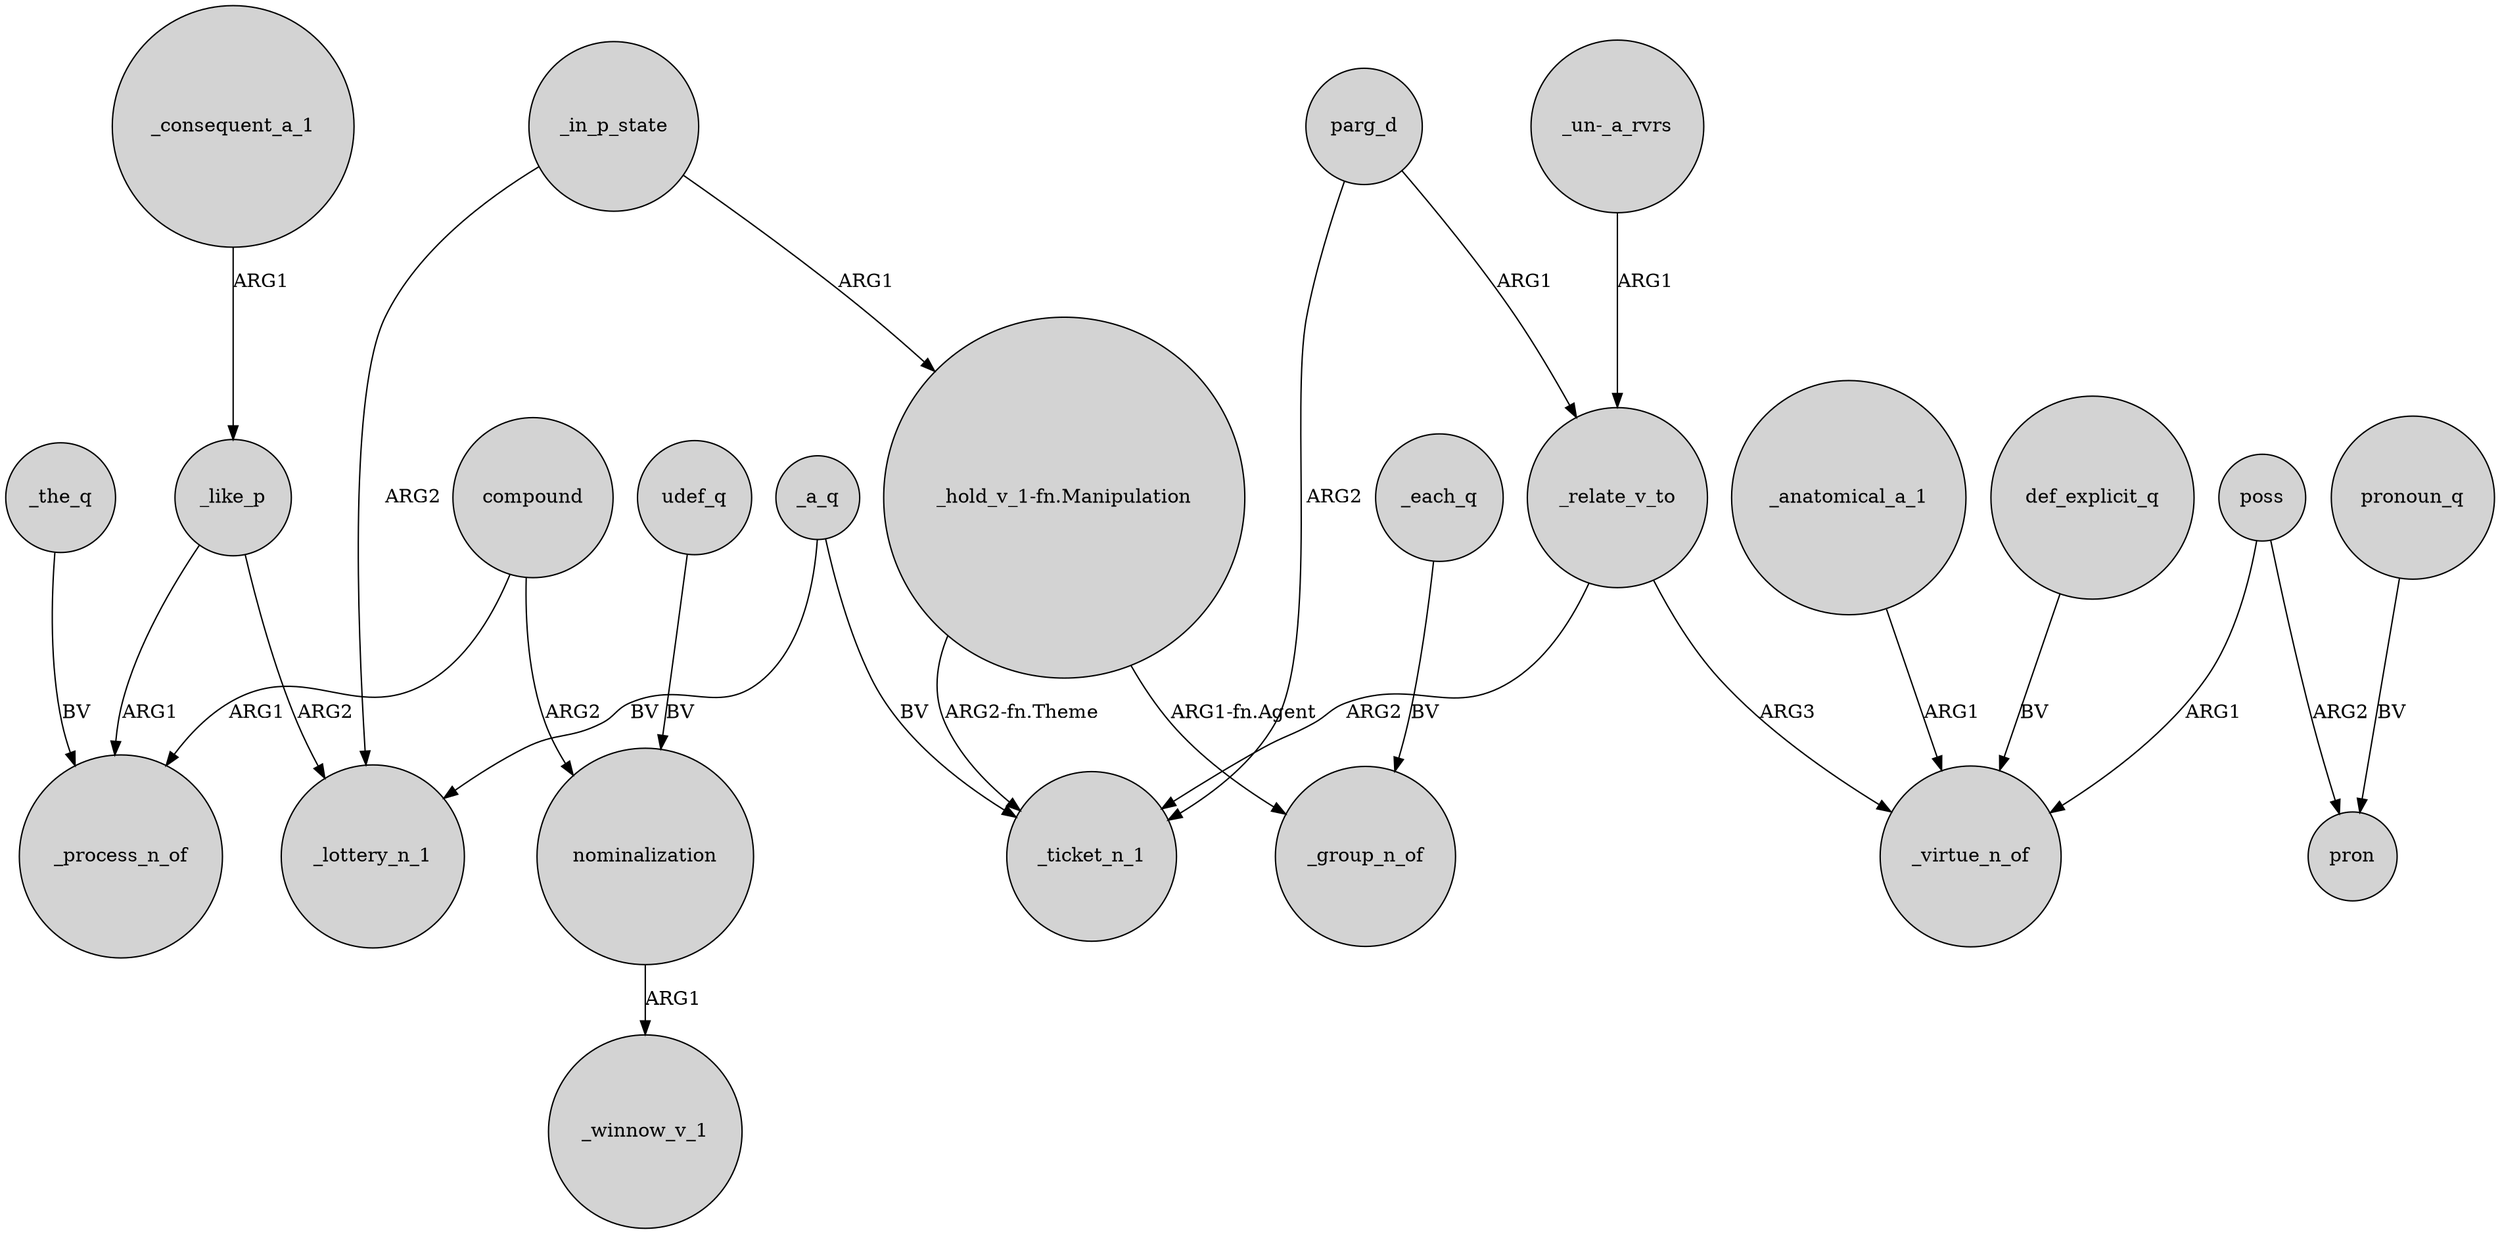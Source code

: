 digraph {
	node [shape=circle style=filled]
	compound -> _process_n_of [label=ARG1]
	_relate_v_to -> _ticket_n_1 [label=ARG2]
	_in_p_state -> _lottery_n_1 [label=ARG2]
	_in_p_state -> "_hold_v_1-fn.Manipulation" [label=ARG1]
	poss -> pron [label=ARG2]
	_each_q -> _group_n_of [label=BV]
	def_explicit_q -> _virtue_n_of [label=BV]
	parg_d -> _relate_v_to [label=ARG1]
	_consequent_a_1 -> _like_p [label=ARG1]
	poss -> _virtue_n_of [label=ARG1]
	nominalization -> _winnow_v_1 [label=ARG1]
	_anatomical_a_1 -> _virtue_n_of [label=ARG1]
	_like_p -> _lottery_n_1 [label=ARG2]
	compound -> nominalization [label=ARG2]
	_a_q -> _lottery_n_1 [label=BV]
	"_hold_v_1-fn.Manipulation" -> _group_n_of [label="ARG1-fn.Agent"]
	_relate_v_to -> _virtue_n_of [label=ARG3]
	parg_d -> _ticket_n_1 [label=ARG2]
	pronoun_q -> pron [label=BV]
	_a_q -> _ticket_n_1 [label=BV]
	udef_q -> nominalization [label=BV]
	"_un-_a_rvrs" -> _relate_v_to [label=ARG1]
	_like_p -> _process_n_of [label=ARG1]
	"_hold_v_1-fn.Manipulation" -> _ticket_n_1 [label="ARG2-fn.Theme"]
	_the_q -> _process_n_of [label=BV]
}
